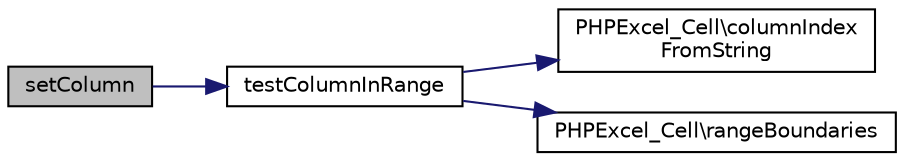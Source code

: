 digraph "setColumn"
{
  edge [fontname="Helvetica",fontsize="10",labelfontname="Helvetica",labelfontsize="10"];
  node [fontname="Helvetica",fontsize="10",shape=record];
  rankdir="LR";
  Node35 [label="setColumn",height=0.2,width=0.4,color="black", fillcolor="grey75", style="filled", fontcolor="black"];
  Node35 -> Node36 [color="midnightblue",fontsize="10",style="solid",fontname="Helvetica"];
  Node36 [label="testColumnInRange",height=0.2,width=0.4,color="black", fillcolor="white", style="filled",URL="$class_p_h_p_excel___worksheet___auto_filter.html#acd05ab5de2fc1020a3b086a38861f79c"];
  Node36 -> Node37 [color="midnightblue",fontsize="10",style="solid",fontname="Helvetica"];
  Node37 [label="PHPExcel_Cell\\columnIndex\lFromString",height=0.2,width=0.4,color="black", fillcolor="white", style="filled",URL="$class_p_h_p_excel___cell.html#a492724422ceefe1d16ed2a8997a0a489"];
  Node36 -> Node38 [color="midnightblue",fontsize="10",style="solid",fontname="Helvetica"];
  Node38 [label="PHPExcel_Cell\\rangeBoundaries",height=0.2,width=0.4,color="black", fillcolor="white", style="filled",URL="$class_p_h_p_excel___cell.html#a9cca2af2bc9046417b3a0a51cf804ef9"];
}
